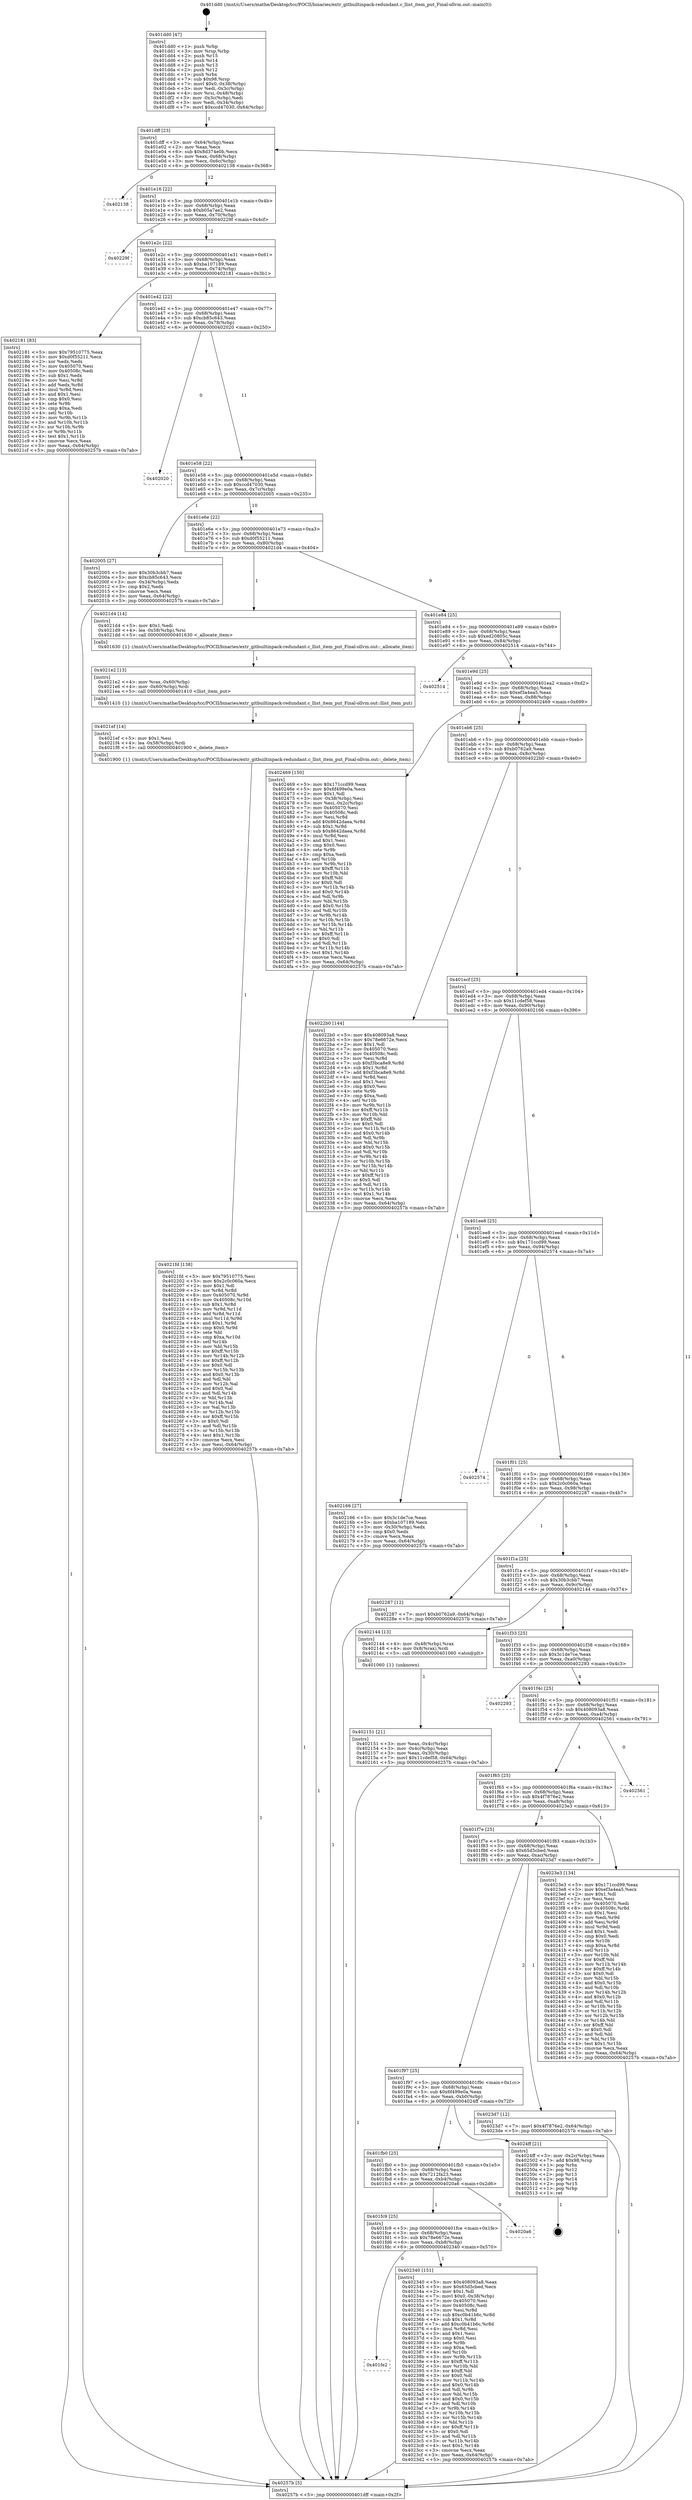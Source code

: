 digraph "0x401dd0" {
  label = "0x401dd0 (/mnt/c/Users/mathe/Desktop/tcc/POCII/binaries/extr_gitbuiltinpack-redundant.c_llist_item_put_Final-ollvm.out::main(0))"
  labelloc = "t"
  node[shape=record]

  Entry [label="",width=0.3,height=0.3,shape=circle,fillcolor=black,style=filled]
  "0x401dff" [label="{
     0x401dff [23]\l
     | [instrs]\l
     &nbsp;&nbsp;0x401dff \<+3\>: mov -0x64(%rbp),%eax\l
     &nbsp;&nbsp;0x401e02 \<+2\>: mov %eax,%ecx\l
     &nbsp;&nbsp;0x401e04 \<+6\>: sub $0x8d374e0b,%ecx\l
     &nbsp;&nbsp;0x401e0a \<+3\>: mov %eax,-0x68(%rbp)\l
     &nbsp;&nbsp;0x401e0d \<+3\>: mov %ecx,-0x6c(%rbp)\l
     &nbsp;&nbsp;0x401e10 \<+6\>: je 0000000000402138 \<main+0x368\>\l
  }"]
  "0x402138" [label="{
     0x402138\l
  }", style=dashed]
  "0x401e16" [label="{
     0x401e16 [22]\l
     | [instrs]\l
     &nbsp;&nbsp;0x401e16 \<+5\>: jmp 0000000000401e1b \<main+0x4b\>\l
     &nbsp;&nbsp;0x401e1b \<+3\>: mov -0x68(%rbp),%eax\l
     &nbsp;&nbsp;0x401e1e \<+5\>: sub $0xb05a7ae2,%eax\l
     &nbsp;&nbsp;0x401e23 \<+3\>: mov %eax,-0x70(%rbp)\l
     &nbsp;&nbsp;0x401e26 \<+6\>: je 000000000040229f \<main+0x4cf\>\l
  }"]
  Exit [label="",width=0.3,height=0.3,shape=circle,fillcolor=black,style=filled,peripheries=2]
  "0x40229f" [label="{
     0x40229f\l
  }", style=dashed]
  "0x401e2c" [label="{
     0x401e2c [22]\l
     | [instrs]\l
     &nbsp;&nbsp;0x401e2c \<+5\>: jmp 0000000000401e31 \<main+0x61\>\l
     &nbsp;&nbsp;0x401e31 \<+3\>: mov -0x68(%rbp),%eax\l
     &nbsp;&nbsp;0x401e34 \<+5\>: sub $0xba107189,%eax\l
     &nbsp;&nbsp;0x401e39 \<+3\>: mov %eax,-0x74(%rbp)\l
     &nbsp;&nbsp;0x401e3c \<+6\>: je 0000000000402181 \<main+0x3b1\>\l
  }"]
  "0x401fe2" [label="{
     0x401fe2\l
  }", style=dashed]
  "0x402181" [label="{
     0x402181 [83]\l
     | [instrs]\l
     &nbsp;&nbsp;0x402181 \<+5\>: mov $0x79510775,%eax\l
     &nbsp;&nbsp;0x402186 \<+5\>: mov $0xd0f55211,%ecx\l
     &nbsp;&nbsp;0x40218b \<+2\>: xor %edx,%edx\l
     &nbsp;&nbsp;0x40218d \<+7\>: mov 0x405070,%esi\l
     &nbsp;&nbsp;0x402194 \<+7\>: mov 0x40508c,%edi\l
     &nbsp;&nbsp;0x40219b \<+3\>: sub $0x1,%edx\l
     &nbsp;&nbsp;0x40219e \<+3\>: mov %esi,%r8d\l
     &nbsp;&nbsp;0x4021a1 \<+3\>: add %edx,%r8d\l
     &nbsp;&nbsp;0x4021a4 \<+4\>: imul %r8d,%esi\l
     &nbsp;&nbsp;0x4021a8 \<+3\>: and $0x1,%esi\l
     &nbsp;&nbsp;0x4021ab \<+3\>: cmp $0x0,%esi\l
     &nbsp;&nbsp;0x4021ae \<+4\>: sete %r9b\l
     &nbsp;&nbsp;0x4021b2 \<+3\>: cmp $0xa,%edi\l
     &nbsp;&nbsp;0x4021b5 \<+4\>: setl %r10b\l
     &nbsp;&nbsp;0x4021b9 \<+3\>: mov %r9b,%r11b\l
     &nbsp;&nbsp;0x4021bc \<+3\>: and %r10b,%r11b\l
     &nbsp;&nbsp;0x4021bf \<+3\>: xor %r10b,%r9b\l
     &nbsp;&nbsp;0x4021c2 \<+3\>: or %r9b,%r11b\l
     &nbsp;&nbsp;0x4021c5 \<+4\>: test $0x1,%r11b\l
     &nbsp;&nbsp;0x4021c9 \<+3\>: cmovne %ecx,%eax\l
     &nbsp;&nbsp;0x4021cc \<+3\>: mov %eax,-0x64(%rbp)\l
     &nbsp;&nbsp;0x4021cf \<+5\>: jmp 000000000040257b \<main+0x7ab\>\l
  }"]
  "0x401e42" [label="{
     0x401e42 [22]\l
     | [instrs]\l
     &nbsp;&nbsp;0x401e42 \<+5\>: jmp 0000000000401e47 \<main+0x77\>\l
     &nbsp;&nbsp;0x401e47 \<+3\>: mov -0x68(%rbp),%eax\l
     &nbsp;&nbsp;0x401e4a \<+5\>: sub $0xcb85c643,%eax\l
     &nbsp;&nbsp;0x401e4f \<+3\>: mov %eax,-0x78(%rbp)\l
     &nbsp;&nbsp;0x401e52 \<+6\>: je 0000000000402020 \<main+0x250\>\l
  }"]
  "0x402340" [label="{
     0x402340 [151]\l
     | [instrs]\l
     &nbsp;&nbsp;0x402340 \<+5\>: mov $0x408093a8,%eax\l
     &nbsp;&nbsp;0x402345 \<+5\>: mov $0x65d5cbed,%ecx\l
     &nbsp;&nbsp;0x40234a \<+2\>: mov $0x1,%dl\l
     &nbsp;&nbsp;0x40234c \<+7\>: movl $0x0,-0x38(%rbp)\l
     &nbsp;&nbsp;0x402353 \<+7\>: mov 0x405070,%esi\l
     &nbsp;&nbsp;0x40235a \<+7\>: mov 0x40508c,%edi\l
     &nbsp;&nbsp;0x402361 \<+3\>: mov %esi,%r8d\l
     &nbsp;&nbsp;0x402364 \<+7\>: sub $0xc0b41b6c,%r8d\l
     &nbsp;&nbsp;0x40236b \<+4\>: sub $0x1,%r8d\l
     &nbsp;&nbsp;0x40236f \<+7\>: add $0xc0b41b6c,%r8d\l
     &nbsp;&nbsp;0x402376 \<+4\>: imul %r8d,%esi\l
     &nbsp;&nbsp;0x40237a \<+3\>: and $0x1,%esi\l
     &nbsp;&nbsp;0x40237d \<+3\>: cmp $0x0,%esi\l
     &nbsp;&nbsp;0x402380 \<+4\>: sete %r9b\l
     &nbsp;&nbsp;0x402384 \<+3\>: cmp $0xa,%edi\l
     &nbsp;&nbsp;0x402387 \<+4\>: setl %r10b\l
     &nbsp;&nbsp;0x40238b \<+3\>: mov %r9b,%r11b\l
     &nbsp;&nbsp;0x40238e \<+4\>: xor $0xff,%r11b\l
     &nbsp;&nbsp;0x402392 \<+3\>: mov %r10b,%bl\l
     &nbsp;&nbsp;0x402395 \<+3\>: xor $0xff,%bl\l
     &nbsp;&nbsp;0x402398 \<+3\>: xor $0x0,%dl\l
     &nbsp;&nbsp;0x40239b \<+3\>: mov %r11b,%r14b\l
     &nbsp;&nbsp;0x40239e \<+4\>: and $0x0,%r14b\l
     &nbsp;&nbsp;0x4023a2 \<+3\>: and %dl,%r9b\l
     &nbsp;&nbsp;0x4023a5 \<+3\>: mov %bl,%r15b\l
     &nbsp;&nbsp;0x4023a8 \<+4\>: and $0x0,%r15b\l
     &nbsp;&nbsp;0x4023ac \<+3\>: and %dl,%r10b\l
     &nbsp;&nbsp;0x4023af \<+3\>: or %r9b,%r14b\l
     &nbsp;&nbsp;0x4023b2 \<+3\>: or %r10b,%r15b\l
     &nbsp;&nbsp;0x4023b5 \<+3\>: xor %r15b,%r14b\l
     &nbsp;&nbsp;0x4023b8 \<+3\>: or %bl,%r11b\l
     &nbsp;&nbsp;0x4023bb \<+4\>: xor $0xff,%r11b\l
     &nbsp;&nbsp;0x4023bf \<+3\>: or $0x0,%dl\l
     &nbsp;&nbsp;0x4023c2 \<+3\>: and %dl,%r11b\l
     &nbsp;&nbsp;0x4023c5 \<+3\>: or %r11b,%r14b\l
     &nbsp;&nbsp;0x4023c8 \<+4\>: test $0x1,%r14b\l
     &nbsp;&nbsp;0x4023cc \<+3\>: cmovne %ecx,%eax\l
     &nbsp;&nbsp;0x4023cf \<+3\>: mov %eax,-0x64(%rbp)\l
     &nbsp;&nbsp;0x4023d2 \<+5\>: jmp 000000000040257b \<main+0x7ab\>\l
  }"]
  "0x402020" [label="{
     0x402020\l
  }", style=dashed]
  "0x401e58" [label="{
     0x401e58 [22]\l
     | [instrs]\l
     &nbsp;&nbsp;0x401e58 \<+5\>: jmp 0000000000401e5d \<main+0x8d\>\l
     &nbsp;&nbsp;0x401e5d \<+3\>: mov -0x68(%rbp),%eax\l
     &nbsp;&nbsp;0x401e60 \<+5\>: sub $0xccd47030,%eax\l
     &nbsp;&nbsp;0x401e65 \<+3\>: mov %eax,-0x7c(%rbp)\l
     &nbsp;&nbsp;0x401e68 \<+6\>: je 0000000000402005 \<main+0x235\>\l
  }"]
  "0x401fc9" [label="{
     0x401fc9 [25]\l
     | [instrs]\l
     &nbsp;&nbsp;0x401fc9 \<+5\>: jmp 0000000000401fce \<main+0x1fe\>\l
     &nbsp;&nbsp;0x401fce \<+3\>: mov -0x68(%rbp),%eax\l
     &nbsp;&nbsp;0x401fd1 \<+5\>: sub $0x78e6672e,%eax\l
     &nbsp;&nbsp;0x401fd6 \<+6\>: mov %eax,-0xb8(%rbp)\l
     &nbsp;&nbsp;0x401fdc \<+6\>: je 0000000000402340 \<main+0x570\>\l
  }"]
  "0x402005" [label="{
     0x402005 [27]\l
     | [instrs]\l
     &nbsp;&nbsp;0x402005 \<+5\>: mov $0x30b3cbb7,%eax\l
     &nbsp;&nbsp;0x40200a \<+5\>: mov $0xcb85c643,%ecx\l
     &nbsp;&nbsp;0x40200f \<+3\>: mov -0x34(%rbp),%edx\l
     &nbsp;&nbsp;0x402012 \<+3\>: cmp $0x2,%edx\l
     &nbsp;&nbsp;0x402015 \<+3\>: cmovne %ecx,%eax\l
     &nbsp;&nbsp;0x402018 \<+3\>: mov %eax,-0x64(%rbp)\l
     &nbsp;&nbsp;0x40201b \<+5\>: jmp 000000000040257b \<main+0x7ab\>\l
  }"]
  "0x401e6e" [label="{
     0x401e6e [22]\l
     | [instrs]\l
     &nbsp;&nbsp;0x401e6e \<+5\>: jmp 0000000000401e73 \<main+0xa3\>\l
     &nbsp;&nbsp;0x401e73 \<+3\>: mov -0x68(%rbp),%eax\l
     &nbsp;&nbsp;0x401e76 \<+5\>: sub $0xd0f55211,%eax\l
     &nbsp;&nbsp;0x401e7b \<+3\>: mov %eax,-0x80(%rbp)\l
     &nbsp;&nbsp;0x401e7e \<+6\>: je 00000000004021d4 \<main+0x404\>\l
  }"]
  "0x40257b" [label="{
     0x40257b [5]\l
     | [instrs]\l
     &nbsp;&nbsp;0x40257b \<+5\>: jmp 0000000000401dff \<main+0x2f\>\l
  }"]
  "0x401dd0" [label="{
     0x401dd0 [47]\l
     | [instrs]\l
     &nbsp;&nbsp;0x401dd0 \<+1\>: push %rbp\l
     &nbsp;&nbsp;0x401dd1 \<+3\>: mov %rsp,%rbp\l
     &nbsp;&nbsp;0x401dd4 \<+2\>: push %r15\l
     &nbsp;&nbsp;0x401dd6 \<+2\>: push %r14\l
     &nbsp;&nbsp;0x401dd8 \<+2\>: push %r13\l
     &nbsp;&nbsp;0x401dda \<+2\>: push %r12\l
     &nbsp;&nbsp;0x401ddc \<+1\>: push %rbx\l
     &nbsp;&nbsp;0x401ddd \<+7\>: sub $0x98,%rsp\l
     &nbsp;&nbsp;0x401de4 \<+7\>: movl $0x0,-0x38(%rbp)\l
     &nbsp;&nbsp;0x401deb \<+3\>: mov %edi,-0x3c(%rbp)\l
     &nbsp;&nbsp;0x401dee \<+4\>: mov %rsi,-0x48(%rbp)\l
     &nbsp;&nbsp;0x401df2 \<+3\>: mov -0x3c(%rbp),%edi\l
     &nbsp;&nbsp;0x401df5 \<+3\>: mov %edi,-0x34(%rbp)\l
     &nbsp;&nbsp;0x401df8 \<+7\>: movl $0xccd47030,-0x64(%rbp)\l
  }"]
  "0x4020a6" [label="{
     0x4020a6\l
  }", style=dashed]
  "0x4021d4" [label="{
     0x4021d4 [14]\l
     | [instrs]\l
     &nbsp;&nbsp;0x4021d4 \<+5\>: mov $0x1,%edi\l
     &nbsp;&nbsp;0x4021d9 \<+4\>: lea -0x58(%rbp),%rsi\l
     &nbsp;&nbsp;0x4021dd \<+5\>: call 0000000000401630 \<_allocate_item\>\l
     | [calls]\l
     &nbsp;&nbsp;0x401630 \{1\} (/mnt/c/Users/mathe/Desktop/tcc/POCII/binaries/extr_gitbuiltinpack-redundant.c_llist_item_put_Final-ollvm.out::_allocate_item)\l
  }"]
  "0x401e84" [label="{
     0x401e84 [25]\l
     | [instrs]\l
     &nbsp;&nbsp;0x401e84 \<+5\>: jmp 0000000000401e89 \<main+0xb9\>\l
     &nbsp;&nbsp;0x401e89 \<+3\>: mov -0x68(%rbp),%eax\l
     &nbsp;&nbsp;0x401e8c \<+5\>: sub $0xed20805c,%eax\l
     &nbsp;&nbsp;0x401e91 \<+6\>: mov %eax,-0x84(%rbp)\l
     &nbsp;&nbsp;0x401e97 \<+6\>: je 0000000000402514 \<main+0x744\>\l
  }"]
  "0x401fb0" [label="{
     0x401fb0 [25]\l
     | [instrs]\l
     &nbsp;&nbsp;0x401fb0 \<+5\>: jmp 0000000000401fb5 \<main+0x1e5\>\l
     &nbsp;&nbsp;0x401fb5 \<+3\>: mov -0x68(%rbp),%eax\l
     &nbsp;&nbsp;0x401fb8 \<+5\>: sub $0x7212fa23,%eax\l
     &nbsp;&nbsp;0x401fbd \<+6\>: mov %eax,-0xb4(%rbp)\l
     &nbsp;&nbsp;0x401fc3 \<+6\>: je 00000000004020a6 \<main+0x2d6\>\l
  }"]
  "0x402514" [label="{
     0x402514\l
  }", style=dashed]
  "0x401e9d" [label="{
     0x401e9d [25]\l
     | [instrs]\l
     &nbsp;&nbsp;0x401e9d \<+5\>: jmp 0000000000401ea2 \<main+0xd2\>\l
     &nbsp;&nbsp;0x401ea2 \<+3\>: mov -0x68(%rbp),%eax\l
     &nbsp;&nbsp;0x401ea5 \<+5\>: sub $0xef3a4ea5,%eax\l
     &nbsp;&nbsp;0x401eaa \<+6\>: mov %eax,-0x88(%rbp)\l
     &nbsp;&nbsp;0x401eb0 \<+6\>: je 0000000000402469 \<main+0x699\>\l
  }"]
  "0x4024ff" [label="{
     0x4024ff [21]\l
     | [instrs]\l
     &nbsp;&nbsp;0x4024ff \<+3\>: mov -0x2c(%rbp),%eax\l
     &nbsp;&nbsp;0x402502 \<+7\>: add $0x98,%rsp\l
     &nbsp;&nbsp;0x402509 \<+1\>: pop %rbx\l
     &nbsp;&nbsp;0x40250a \<+2\>: pop %r12\l
     &nbsp;&nbsp;0x40250c \<+2\>: pop %r13\l
     &nbsp;&nbsp;0x40250e \<+2\>: pop %r14\l
     &nbsp;&nbsp;0x402510 \<+2\>: pop %r15\l
     &nbsp;&nbsp;0x402512 \<+1\>: pop %rbp\l
     &nbsp;&nbsp;0x402513 \<+1\>: ret\l
  }"]
  "0x402469" [label="{
     0x402469 [150]\l
     | [instrs]\l
     &nbsp;&nbsp;0x402469 \<+5\>: mov $0x171ccd99,%eax\l
     &nbsp;&nbsp;0x40246e \<+5\>: mov $0x6f499e0a,%ecx\l
     &nbsp;&nbsp;0x402473 \<+2\>: mov $0x1,%dl\l
     &nbsp;&nbsp;0x402475 \<+3\>: mov -0x38(%rbp),%esi\l
     &nbsp;&nbsp;0x402478 \<+3\>: mov %esi,-0x2c(%rbp)\l
     &nbsp;&nbsp;0x40247b \<+7\>: mov 0x405070,%esi\l
     &nbsp;&nbsp;0x402482 \<+7\>: mov 0x40508c,%edi\l
     &nbsp;&nbsp;0x402489 \<+3\>: mov %esi,%r8d\l
     &nbsp;&nbsp;0x40248c \<+7\>: add $0x8642daea,%r8d\l
     &nbsp;&nbsp;0x402493 \<+4\>: sub $0x1,%r8d\l
     &nbsp;&nbsp;0x402497 \<+7\>: sub $0x8642daea,%r8d\l
     &nbsp;&nbsp;0x40249e \<+4\>: imul %r8d,%esi\l
     &nbsp;&nbsp;0x4024a2 \<+3\>: and $0x1,%esi\l
     &nbsp;&nbsp;0x4024a5 \<+3\>: cmp $0x0,%esi\l
     &nbsp;&nbsp;0x4024a8 \<+4\>: sete %r9b\l
     &nbsp;&nbsp;0x4024ac \<+3\>: cmp $0xa,%edi\l
     &nbsp;&nbsp;0x4024af \<+4\>: setl %r10b\l
     &nbsp;&nbsp;0x4024b3 \<+3\>: mov %r9b,%r11b\l
     &nbsp;&nbsp;0x4024b6 \<+4\>: xor $0xff,%r11b\l
     &nbsp;&nbsp;0x4024ba \<+3\>: mov %r10b,%bl\l
     &nbsp;&nbsp;0x4024bd \<+3\>: xor $0xff,%bl\l
     &nbsp;&nbsp;0x4024c0 \<+3\>: xor $0x0,%dl\l
     &nbsp;&nbsp;0x4024c3 \<+3\>: mov %r11b,%r14b\l
     &nbsp;&nbsp;0x4024c6 \<+4\>: and $0x0,%r14b\l
     &nbsp;&nbsp;0x4024ca \<+3\>: and %dl,%r9b\l
     &nbsp;&nbsp;0x4024cd \<+3\>: mov %bl,%r15b\l
     &nbsp;&nbsp;0x4024d0 \<+4\>: and $0x0,%r15b\l
     &nbsp;&nbsp;0x4024d4 \<+3\>: and %dl,%r10b\l
     &nbsp;&nbsp;0x4024d7 \<+3\>: or %r9b,%r14b\l
     &nbsp;&nbsp;0x4024da \<+3\>: or %r10b,%r15b\l
     &nbsp;&nbsp;0x4024dd \<+3\>: xor %r15b,%r14b\l
     &nbsp;&nbsp;0x4024e0 \<+3\>: or %bl,%r11b\l
     &nbsp;&nbsp;0x4024e3 \<+4\>: xor $0xff,%r11b\l
     &nbsp;&nbsp;0x4024e7 \<+3\>: or $0x0,%dl\l
     &nbsp;&nbsp;0x4024ea \<+3\>: and %dl,%r11b\l
     &nbsp;&nbsp;0x4024ed \<+3\>: or %r11b,%r14b\l
     &nbsp;&nbsp;0x4024f0 \<+4\>: test $0x1,%r14b\l
     &nbsp;&nbsp;0x4024f4 \<+3\>: cmovne %ecx,%eax\l
     &nbsp;&nbsp;0x4024f7 \<+3\>: mov %eax,-0x64(%rbp)\l
     &nbsp;&nbsp;0x4024fa \<+5\>: jmp 000000000040257b \<main+0x7ab\>\l
  }"]
  "0x401eb6" [label="{
     0x401eb6 [25]\l
     | [instrs]\l
     &nbsp;&nbsp;0x401eb6 \<+5\>: jmp 0000000000401ebb \<main+0xeb\>\l
     &nbsp;&nbsp;0x401ebb \<+3\>: mov -0x68(%rbp),%eax\l
     &nbsp;&nbsp;0x401ebe \<+5\>: sub $0xb0762a9,%eax\l
     &nbsp;&nbsp;0x401ec3 \<+6\>: mov %eax,-0x8c(%rbp)\l
     &nbsp;&nbsp;0x401ec9 \<+6\>: je 00000000004022b0 \<main+0x4e0\>\l
  }"]
  "0x401f97" [label="{
     0x401f97 [25]\l
     | [instrs]\l
     &nbsp;&nbsp;0x401f97 \<+5\>: jmp 0000000000401f9c \<main+0x1cc\>\l
     &nbsp;&nbsp;0x401f9c \<+3\>: mov -0x68(%rbp),%eax\l
     &nbsp;&nbsp;0x401f9f \<+5\>: sub $0x6f499e0a,%eax\l
     &nbsp;&nbsp;0x401fa4 \<+6\>: mov %eax,-0xb0(%rbp)\l
     &nbsp;&nbsp;0x401faa \<+6\>: je 00000000004024ff \<main+0x72f\>\l
  }"]
  "0x4022b0" [label="{
     0x4022b0 [144]\l
     | [instrs]\l
     &nbsp;&nbsp;0x4022b0 \<+5\>: mov $0x408093a8,%eax\l
     &nbsp;&nbsp;0x4022b5 \<+5\>: mov $0x78e6672e,%ecx\l
     &nbsp;&nbsp;0x4022ba \<+2\>: mov $0x1,%dl\l
     &nbsp;&nbsp;0x4022bc \<+7\>: mov 0x405070,%esi\l
     &nbsp;&nbsp;0x4022c3 \<+7\>: mov 0x40508c,%edi\l
     &nbsp;&nbsp;0x4022ca \<+3\>: mov %esi,%r8d\l
     &nbsp;&nbsp;0x4022cd \<+7\>: sub $0xf3bca8e9,%r8d\l
     &nbsp;&nbsp;0x4022d4 \<+4\>: sub $0x1,%r8d\l
     &nbsp;&nbsp;0x4022d8 \<+7\>: add $0xf3bca8e9,%r8d\l
     &nbsp;&nbsp;0x4022df \<+4\>: imul %r8d,%esi\l
     &nbsp;&nbsp;0x4022e3 \<+3\>: and $0x1,%esi\l
     &nbsp;&nbsp;0x4022e6 \<+3\>: cmp $0x0,%esi\l
     &nbsp;&nbsp;0x4022e9 \<+4\>: sete %r9b\l
     &nbsp;&nbsp;0x4022ed \<+3\>: cmp $0xa,%edi\l
     &nbsp;&nbsp;0x4022f0 \<+4\>: setl %r10b\l
     &nbsp;&nbsp;0x4022f4 \<+3\>: mov %r9b,%r11b\l
     &nbsp;&nbsp;0x4022f7 \<+4\>: xor $0xff,%r11b\l
     &nbsp;&nbsp;0x4022fb \<+3\>: mov %r10b,%bl\l
     &nbsp;&nbsp;0x4022fe \<+3\>: xor $0xff,%bl\l
     &nbsp;&nbsp;0x402301 \<+3\>: xor $0x0,%dl\l
     &nbsp;&nbsp;0x402304 \<+3\>: mov %r11b,%r14b\l
     &nbsp;&nbsp;0x402307 \<+4\>: and $0x0,%r14b\l
     &nbsp;&nbsp;0x40230b \<+3\>: and %dl,%r9b\l
     &nbsp;&nbsp;0x40230e \<+3\>: mov %bl,%r15b\l
     &nbsp;&nbsp;0x402311 \<+4\>: and $0x0,%r15b\l
     &nbsp;&nbsp;0x402315 \<+3\>: and %dl,%r10b\l
     &nbsp;&nbsp;0x402318 \<+3\>: or %r9b,%r14b\l
     &nbsp;&nbsp;0x40231b \<+3\>: or %r10b,%r15b\l
     &nbsp;&nbsp;0x40231e \<+3\>: xor %r15b,%r14b\l
     &nbsp;&nbsp;0x402321 \<+3\>: or %bl,%r11b\l
     &nbsp;&nbsp;0x402324 \<+4\>: xor $0xff,%r11b\l
     &nbsp;&nbsp;0x402328 \<+3\>: or $0x0,%dl\l
     &nbsp;&nbsp;0x40232b \<+3\>: and %dl,%r11b\l
     &nbsp;&nbsp;0x40232e \<+3\>: or %r11b,%r14b\l
     &nbsp;&nbsp;0x402331 \<+4\>: test $0x1,%r14b\l
     &nbsp;&nbsp;0x402335 \<+3\>: cmovne %ecx,%eax\l
     &nbsp;&nbsp;0x402338 \<+3\>: mov %eax,-0x64(%rbp)\l
     &nbsp;&nbsp;0x40233b \<+5\>: jmp 000000000040257b \<main+0x7ab\>\l
  }"]
  "0x401ecf" [label="{
     0x401ecf [25]\l
     | [instrs]\l
     &nbsp;&nbsp;0x401ecf \<+5\>: jmp 0000000000401ed4 \<main+0x104\>\l
     &nbsp;&nbsp;0x401ed4 \<+3\>: mov -0x68(%rbp),%eax\l
     &nbsp;&nbsp;0x401ed7 \<+5\>: sub $0x11cdef58,%eax\l
     &nbsp;&nbsp;0x401edc \<+6\>: mov %eax,-0x90(%rbp)\l
     &nbsp;&nbsp;0x401ee2 \<+6\>: je 0000000000402166 \<main+0x396\>\l
  }"]
  "0x4023d7" [label="{
     0x4023d7 [12]\l
     | [instrs]\l
     &nbsp;&nbsp;0x4023d7 \<+7\>: movl $0x4f7876e2,-0x64(%rbp)\l
     &nbsp;&nbsp;0x4023de \<+5\>: jmp 000000000040257b \<main+0x7ab\>\l
  }"]
  "0x402166" [label="{
     0x402166 [27]\l
     | [instrs]\l
     &nbsp;&nbsp;0x402166 \<+5\>: mov $0x3c1de7ce,%eax\l
     &nbsp;&nbsp;0x40216b \<+5\>: mov $0xba107189,%ecx\l
     &nbsp;&nbsp;0x402170 \<+3\>: mov -0x30(%rbp),%edx\l
     &nbsp;&nbsp;0x402173 \<+3\>: cmp $0x0,%edx\l
     &nbsp;&nbsp;0x402176 \<+3\>: cmove %ecx,%eax\l
     &nbsp;&nbsp;0x402179 \<+3\>: mov %eax,-0x64(%rbp)\l
     &nbsp;&nbsp;0x40217c \<+5\>: jmp 000000000040257b \<main+0x7ab\>\l
  }"]
  "0x401ee8" [label="{
     0x401ee8 [25]\l
     | [instrs]\l
     &nbsp;&nbsp;0x401ee8 \<+5\>: jmp 0000000000401eed \<main+0x11d\>\l
     &nbsp;&nbsp;0x401eed \<+3\>: mov -0x68(%rbp),%eax\l
     &nbsp;&nbsp;0x401ef0 \<+5\>: sub $0x171ccd99,%eax\l
     &nbsp;&nbsp;0x401ef5 \<+6\>: mov %eax,-0x94(%rbp)\l
     &nbsp;&nbsp;0x401efb \<+6\>: je 0000000000402574 \<main+0x7a4\>\l
  }"]
  "0x401f7e" [label="{
     0x401f7e [25]\l
     | [instrs]\l
     &nbsp;&nbsp;0x401f7e \<+5\>: jmp 0000000000401f83 \<main+0x1b3\>\l
     &nbsp;&nbsp;0x401f83 \<+3\>: mov -0x68(%rbp),%eax\l
     &nbsp;&nbsp;0x401f86 \<+5\>: sub $0x65d5cbed,%eax\l
     &nbsp;&nbsp;0x401f8b \<+6\>: mov %eax,-0xac(%rbp)\l
     &nbsp;&nbsp;0x401f91 \<+6\>: je 00000000004023d7 \<main+0x607\>\l
  }"]
  "0x402574" [label="{
     0x402574\l
  }", style=dashed]
  "0x401f01" [label="{
     0x401f01 [25]\l
     | [instrs]\l
     &nbsp;&nbsp;0x401f01 \<+5\>: jmp 0000000000401f06 \<main+0x136\>\l
     &nbsp;&nbsp;0x401f06 \<+3\>: mov -0x68(%rbp),%eax\l
     &nbsp;&nbsp;0x401f09 \<+5\>: sub $0x2c0c060a,%eax\l
     &nbsp;&nbsp;0x401f0e \<+6\>: mov %eax,-0x98(%rbp)\l
     &nbsp;&nbsp;0x401f14 \<+6\>: je 0000000000402287 \<main+0x4b7\>\l
  }"]
  "0x4023e3" [label="{
     0x4023e3 [134]\l
     | [instrs]\l
     &nbsp;&nbsp;0x4023e3 \<+5\>: mov $0x171ccd99,%eax\l
     &nbsp;&nbsp;0x4023e8 \<+5\>: mov $0xef3a4ea5,%ecx\l
     &nbsp;&nbsp;0x4023ed \<+2\>: mov $0x1,%dl\l
     &nbsp;&nbsp;0x4023ef \<+2\>: xor %esi,%esi\l
     &nbsp;&nbsp;0x4023f1 \<+7\>: mov 0x405070,%edi\l
     &nbsp;&nbsp;0x4023f8 \<+8\>: mov 0x40508c,%r8d\l
     &nbsp;&nbsp;0x402400 \<+3\>: sub $0x1,%esi\l
     &nbsp;&nbsp;0x402403 \<+3\>: mov %edi,%r9d\l
     &nbsp;&nbsp;0x402406 \<+3\>: add %esi,%r9d\l
     &nbsp;&nbsp;0x402409 \<+4\>: imul %r9d,%edi\l
     &nbsp;&nbsp;0x40240d \<+3\>: and $0x1,%edi\l
     &nbsp;&nbsp;0x402410 \<+3\>: cmp $0x0,%edi\l
     &nbsp;&nbsp;0x402413 \<+4\>: sete %r10b\l
     &nbsp;&nbsp;0x402417 \<+4\>: cmp $0xa,%r8d\l
     &nbsp;&nbsp;0x40241b \<+4\>: setl %r11b\l
     &nbsp;&nbsp;0x40241f \<+3\>: mov %r10b,%bl\l
     &nbsp;&nbsp;0x402422 \<+3\>: xor $0xff,%bl\l
     &nbsp;&nbsp;0x402425 \<+3\>: mov %r11b,%r14b\l
     &nbsp;&nbsp;0x402428 \<+4\>: xor $0xff,%r14b\l
     &nbsp;&nbsp;0x40242c \<+3\>: xor $0x0,%dl\l
     &nbsp;&nbsp;0x40242f \<+3\>: mov %bl,%r15b\l
     &nbsp;&nbsp;0x402432 \<+4\>: and $0x0,%r15b\l
     &nbsp;&nbsp;0x402436 \<+3\>: and %dl,%r10b\l
     &nbsp;&nbsp;0x402439 \<+3\>: mov %r14b,%r12b\l
     &nbsp;&nbsp;0x40243c \<+4\>: and $0x0,%r12b\l
     &nbsp;&nbsp;0x402440 \<+3\>: and %dl,%r11b\l
     &nbsp;&nbsp;0x402443 \<+3\>: or %r10b,%r15b\l
     &nbsp;&nbsp;0x402446 \<+3\>: or %r11b,%r12b\l
     &nbsp;&nbsp;0x402449 \<+3\>: xor %r12b,%r15b\l
     &nbsp;&nbsp;0x40244c \<+3\>: or %r14b,%bl\l
     &nbsp;&nbsp;0x40244f \<+3\>: xor $0xff,%bl\l
     &nbsp;&nbsp;0x402452 \<+3\>: or $0x0,%dl\l
     &nbsp;&nbsp;0x402455 \<+2\>: and %dl,%bl\l
     &nbsp;&nbsp;0x402457 \<+3\>: or %bl,%r15b\l
     &nbsp;&nbsp;0x40245a \<+4\>: test $0x1,%r15b\l
     &nbsp;&nbsp;0x40245e \<+3\>: cmovne %ecx,%eax\l
     &nbsp;&nbsp;0x402461 \<+3\>: mov %eax,-0x64(%rbp)\l
     &nbsp;&nbsp;0x402464 \<+5\>: jmp 000000000040257b \<main+0x7ab\>\l
  }"]
  "0x402287" [label="{
     0x402287 [12]\l
     | [instrs]\l
     &nbsp;&nbsp;0x402287 \<+7\>: movl $0xb0762a9,-0x64(%rbp)\l
     &nbsp;&nbsp;0x40228e \<+5\>: jmp 000000000040257b \<main+0x7ab\>\l
  }"]
  "0x401f1a" [label="{
     0x401f1a [25]\l
     | [instrs]\l
     &nbsp;&nbsp;0x401f1a \<+5\>: jmp 0000000000401f1f \<main+0x14f\>\l
     &nbsp;&nbsp;0x401f1f \<+3\>: mov -0x68(%rbp),%eax\l
     &nbsp;&nbsp;0x401f22 \<+5\>: sub $0x30b3cbb7,%eax\l
     &nbsp;&nbsp;0x401f27 \<+6\>: mov %eax,-0x9c(%rbp)\l
     &nbsp;&nbsp;0x401f2d \<+6\>: je 0000000000402144 \<main+0x374\>\l
  }"]
  "0x401f65" [label="{
     0x401f65 [25]\l
     | [instrs]\l
     &nbsp;&nbsp;0x401f65 \<+5\>: jmp 0000000000401f6a \<main+0x19a\>\l
     &nbsp;&nbsp;0x401f6a \<+3\>: mov -0x68(%rbp),%eax\l
     &nbsp;&nbsp;0x401f6d \<+5\>: sub $0x4f7876e2,%eax\l
     &nbsp;&nbsp;0x401f72 \<+6\>: mov %eax,-0xa8(%rbp)\l
     &nbsp;&nbsp;0x401f78 \<+6\>: je 00000000004023e3 \<main+0x613\>\l
  }"]
  "0x402144" [label="{
     0x402144 [13]\l
     | [instrs]\l
     &nbsp;&nbsp;0x402144 \<+4\>: mov -0x48(%rbp),%rax\l
     &nbsp;&nbsp;0x402148 \<+4\>: mov 0x8(%rax),%rdi\l
     &nbsp;&nbsp;0x40214c \<+5\>: call 0000000000401060 \<atoi@plt\>\l
     | [calls]\l
     &nbsp;&nbsp;0x401060 \{1\} (unknown)\l
  }"]
  "0x401f33" [label="{
     0x401f33 [25]\l
     | [instrs]\l
     &nbsp;&nbsp;0x401f33 \<+5\>: jmp 0000000000401f38 \<main+0x168\>\l
     &nbsp;&nbsp;0x401f38 \<+3\>: mov -0x68(%rbp),%eax\l
     &nbsp;&nbsp;0x401f3b \<+5\>: sub $0x3c1de7ce,%eax\l
     &nbsp;&nbsp;0x401f40 \<+6\>: mov %eax,-0xa0(%rbp)\l
     &nbsp;&nbsp;0x401f46 \<+6\>: je 0000000000402293 \<main+0x4c3\>\l
  }"]
  "0x402151" [label="{
     0x402151 [21]\l
     | [instrs]\l
     &nbsp;&nbsp;0x402151 \<+3\>: mov %eax,-0x4c(%rbp)\l
     &nbsp;&nbsp;0x402154 \<+3\>: mov -0x4c(%rbp),%eax\l
     &nbsp;&nbsp;0x402157 \<+3\>: mov %eax,-0x30(%rbp)\l
     &nbsp;&nbsp;0x40215a \<+7\>: movl $0x11cdef58,-0x64(%rbp)\l
     &nbsp;&nbsp;0x402161 \<+5\>: jmp 000000000040257b \<main+0x7ab\>\l
  }"]
  "0x4021e2" [label="{
     0x4021e2 [13]\l
     | [instrs]\l
     &nbsp;&nbsp;0x4021e2 \<+4\>: mov %rax,-0x60(%rbp)\l
     &nbsp;&nbsp;0x4021e6 \<+4\>: mov -0x60(%rbp),%rdi\l
     &nbsp;&nbsp;0x4021ea \<+5\>: call 0000000000401410 \<llist_item_put\>\l
     | [calls]\l
     &nbsp;&nbsp;0x401410 \{1\} (/mnt/c/Users/mathe/Desktop/tcc/POCII/binaries/extr_gitbuiltinpack-redundant.c_llist_item_put_Final-ollvm.out::llist_item_put)\l
  }"]
  "0x4021ef" [label="{
     0x4021ef [14]\l
     | [instrs]\l
     &nbsp;&nbsp;0x4021ef \<+5\>: mov $0x1,%esi\l
     &nbsp;&nbsp;0x4021f4 \<+4\>: lea -0x58(%rbp),%rdi\l
     &nbsp;&nbsp;0x4021f8 \<+5\>: call 0000000000401900 \<_delete_item\>\l
     | [calls]\l
     &nbsp;&nbsp;0x401900 \{1\} (/mnt/c/Users/mathe/Desktop/tcc/POCII/binaries/extr_gitbuiltinpack-redundant.c_llist_item_put_Final-ollvm.out::_delete_item)\l
  }"]
  "0x4021fd" [label="{
     0x4021fd [138]\l
     | [instrs]\l
     &nbsp;&nbsp;0x4021fd \<+5\>: mov $0x79510775,%esi\l
     &nbsp;&nbsp;0x402202 \<+5\>: mov $0x2c0c060a,%ecx\l
     &nbsp;&nbsp;0x402207 \<+2\>: mov $0x1,%dl\l
     &nbsp;&nbsp;0x402209 \<+3\>: xor %r8d,%r8d\l
     &nbsp;&nbsp;0x40220c \<+8\>: mov 0x405070,%r9d\l
     &nbsp;&nbsp;0x402214 \<+8\>: mov 0x40508c,%r10d\l
     &nbsp;&nbsp;0x40221c \<+4\>: sub $0x1,%r8d\l
     &nbsp;&nbsp;0x402220 \<+3\>: mov %r9d,%r11d\l
     &nbsp;&nbsp;0x402223 \<+3\>: add %r8d,%r11d\l
     &nbsp;&nbsp;0x402226 \<+4\>: imul %r11d,%r9d\l
     &nbsp;&nbsp;0x40222a \<+4\>: and $0x1,%r9d\l
     &nbsp;&nbsp;0x40222e \<+4\>: cmp $0x0,%r9d\l
     &nbsp;&nbsp;0x402232 \<+3\>: sete %bl\l
     &nbsp;&nbsp;0x402235 \<+4\>: cmp $0xa,%r10d\l
     &nbsp;&nbsp;0x402239 \<+4\>: setl %r14b\l
     &nbsp;&nbsp;0x40223d \<+3\>: mov %bl,%r15b\l
     &nbsp;&nbsp;0x402240 \<+4\>: xor $0xff,%r15b\l
     &nbsp;&nbsp;0x402244 \<+3\>: mov %r14b,%r12b\l
     &nbsp;&nbsp;0x402247 \<+4\>: xor $0xff,%r12b\l
     &nbsp;&nbsp;0x40224b \<+3\>: xor $0x0,%dl\l
     &nbsp;&nbsp;0x40224e \<+3\>: mov %r15b,%r13b\l
     &nbsp;&nbsp;0x402251 \<+4\>: and $0x0,%r13b\l
     &nbsp;&nbsp;0x402255 \<+2\>: and %dl,%bl\l
     &nbsp;&nbsp;0x402257 \<+3\>: mov %r12b,%al\l
     &nbsp;&nbsp;0x40225a \<+2\>: and $0x0,%al\l
     &nbsp;&nbsp;0x40225c \<+3\>: and %dl,%r14b\l
     &nbsp;&nbsp;0x40225f \<+3\>: or %bl,%r13b\l
     &nbsp;&nbsp;0x402262 \<+3\>: or %r14b,%al\l
     &nbsp;&nbsp;0x402265 \<+3\>: xor %al,%r13b\l
     &nbsp;&nbsp;0x402268 \<+3\>: or %r12b,%r15b\l
     &nbsp;&nbsp;0x40226b \<+4\>: xor $0xff,%r15b\l
     &nbsp;&nbsp;0x40226f \<+3\>: or $0x0,%dl\l
     &nbsp;&nbsp;0x402272 \<+3\>: and %dl,%r15b\l
     &nbsp;&nbsp;0x402275 \<+3\>: or %r15b,%r13b\l
     &nbsp;&nbsp;0x402278 \<+4\>: test $0x1,%r13b\l
     &nbsp;&nbsp;0x40227c \<+3\>: cmovne %ecx,%esi\l
     &nbsp;&nbsp;0x40227f \<+3\>: mov %esi,-0x64(%rbp)\l
     &nbsp;&nbsp;0x402282 \<+5\>: jmp 000000000040257b \<main+0x7ab\>\l
  }"]
  "0x402561" [label="{
     0x402561\l
  }", style=dashed]
  "0x402293" [label="{
     0x402293\l
  }", style=dashed]
  "0x401f4c" [label="{
     0x401f4c [25]\l
     | [instrs]\l
     &nbsp;&nbsp;0x401f4c \<+5\>: jmp 0000000000401f51 \<main+0x181\>\l
     &nbsp;&nbsp;0x401f51 \<+3\>: mov -0x68(%rbp),%eax\l
     &nbsp;&nbsp;0x401f54 \<+5\>: sub $0x408093a8,%eax\l
     &nbsp;&nbsp;0x401f59 \<+6\>: mov %eax,-0xa4(%rbp)\l
     &nbsp;&nbsp;0x401f5f \<+6\>: je 0000000000402561 \<main+0x791\>\l
  }"]
  Entry -> "0x401dd0" [label=" 1"]
  "0x401dff" -> "0x402138" [label=" 0"]
  "0x401dff" -> "0x401e16" [label=" 12"]
  "0x4024ff" -> Exit [label=" 1"]
  "0x401e16" -> "0x40229f" [label=" 0"]
  "0x401e16" -> "0x401e2c" [label=" 12"]
  "0x402469" -> "0x40257b" [label=" 1"]
  "0x401e2c" -> "0x402181" [label=" 1"]
  "0x401e2c" -> "0x401e42" [label=" 11"]
  "0x4023e3" -> "0x40257b" [label=" 1"]
  "0x401e42" -> "0x402020" [label=" 0"]
  "0x401e42" -> "0x401e58" [label=" 11"]
  "0x4023d7" -> "0x40257b" [label=" 1"]
  "0x401e58" -> "0x402005" [label=" 1"]
  "0x401e58" -> "0x401e6e" [label=" 10"]
  "0x402005" -> "0x40257b" [label=" 1"]
  "0x401dd0" -> "0x401dff" [label=" 1"]
  "0x40257b" -> "0x401dff" [label=" 11"]
  "0x401fc9" -> "0x401fe2" [label=" 0"]
  "0x401e6e" -> "0x4021d4" [label=" 1"]
  "0x401e6e" -> "0x401e84" [label=" 9"]
  "0x401fc9" -> "0x402340" [label=" 1"]
  "0x401e84" -> "0x402514" [label=" 0"]
  "0x401e84" -> "0x401e9d" [label=" 9"]
  "0x401fb0" -> "0x401fc9" [label=" 1"]
  "0x401e9d" -> "0x402469" [label=" 1"]
  "0x401e9d" -> "0x401eb6" [label=" 8"]
  "0x401fb0" -> "0x4020a6" [label=" 0"]
  "0x401eb6" -> "0x4022b0" [label=" 1"]
  "0x401eb6" -> "0x401ecf" [label=" 7"]
  "0x401f97" -> "0x401fb0" [label=" 1"]
  "0x401ecf" -> "0x402166" [label=" 1"]
  "0x401ecf" -> "0x401ee8" [label=" 6"]
  "0x401f97" -> "0x4024ff" [label=" 1"]
  "0x401ee8" -> "0x402574" [label=" 0"]
  "0x401ee8" -> "0x401f01" [label=" 6"]
  "0x401f7e" -> "0x401f97" [label=" 2"]
  "0x401f01" -> "0x402287" [label=" 1"]
  "0x401f01" -> "0x401f1a" [label=" 5"]
  "0x401f7e" -> "0x4023d7" [label=" 1"]
  "0x401f1a" -> "0x402144" [label=" 1"]
  "0x401f1a" -> "0x401f33" [label=" 4"]
  "0x402144" -> "0x402151" [label=" 1"]
  "0x402151" -> "0x40257b" [label=" 1"]
  "0x402166" -> "0x40257b" [label=" 1"]
  "0x402181" -> "0x40257b" [label=" 1"]
  "0x4021d4" -> "0x4021e2" [label=" 1"]
  "0x4021e2" -> "0x4021ef" [label=" 1"]
  "0x4021ef" -> "0x4021fd" [label=" 1"]
  "0x4021fd" -> "0x40257b" [label=" 1"]
  "0x402287" -> "0x40257b" [label=" 1"]
  "0x4022b0" -> "0x40257b" [label=" 1"]
  "0x401f65" -> "0x401f7e" [label=" 3"]
  "0x401f33" -> "0x402293" [label=" 0"]
  "0x401f33" -> "0x401f4c" [label=" 4"]
  "0x401f65" -> "0x4023e3" [label=" 1"]
  "0x401f4c" -> "0x402561" [label=" 0"]
  "0x401f4c" -> "0x401f65" [label=" 4"]
  "0x402340" -> "0x40257b" [label=" 1"]
}
